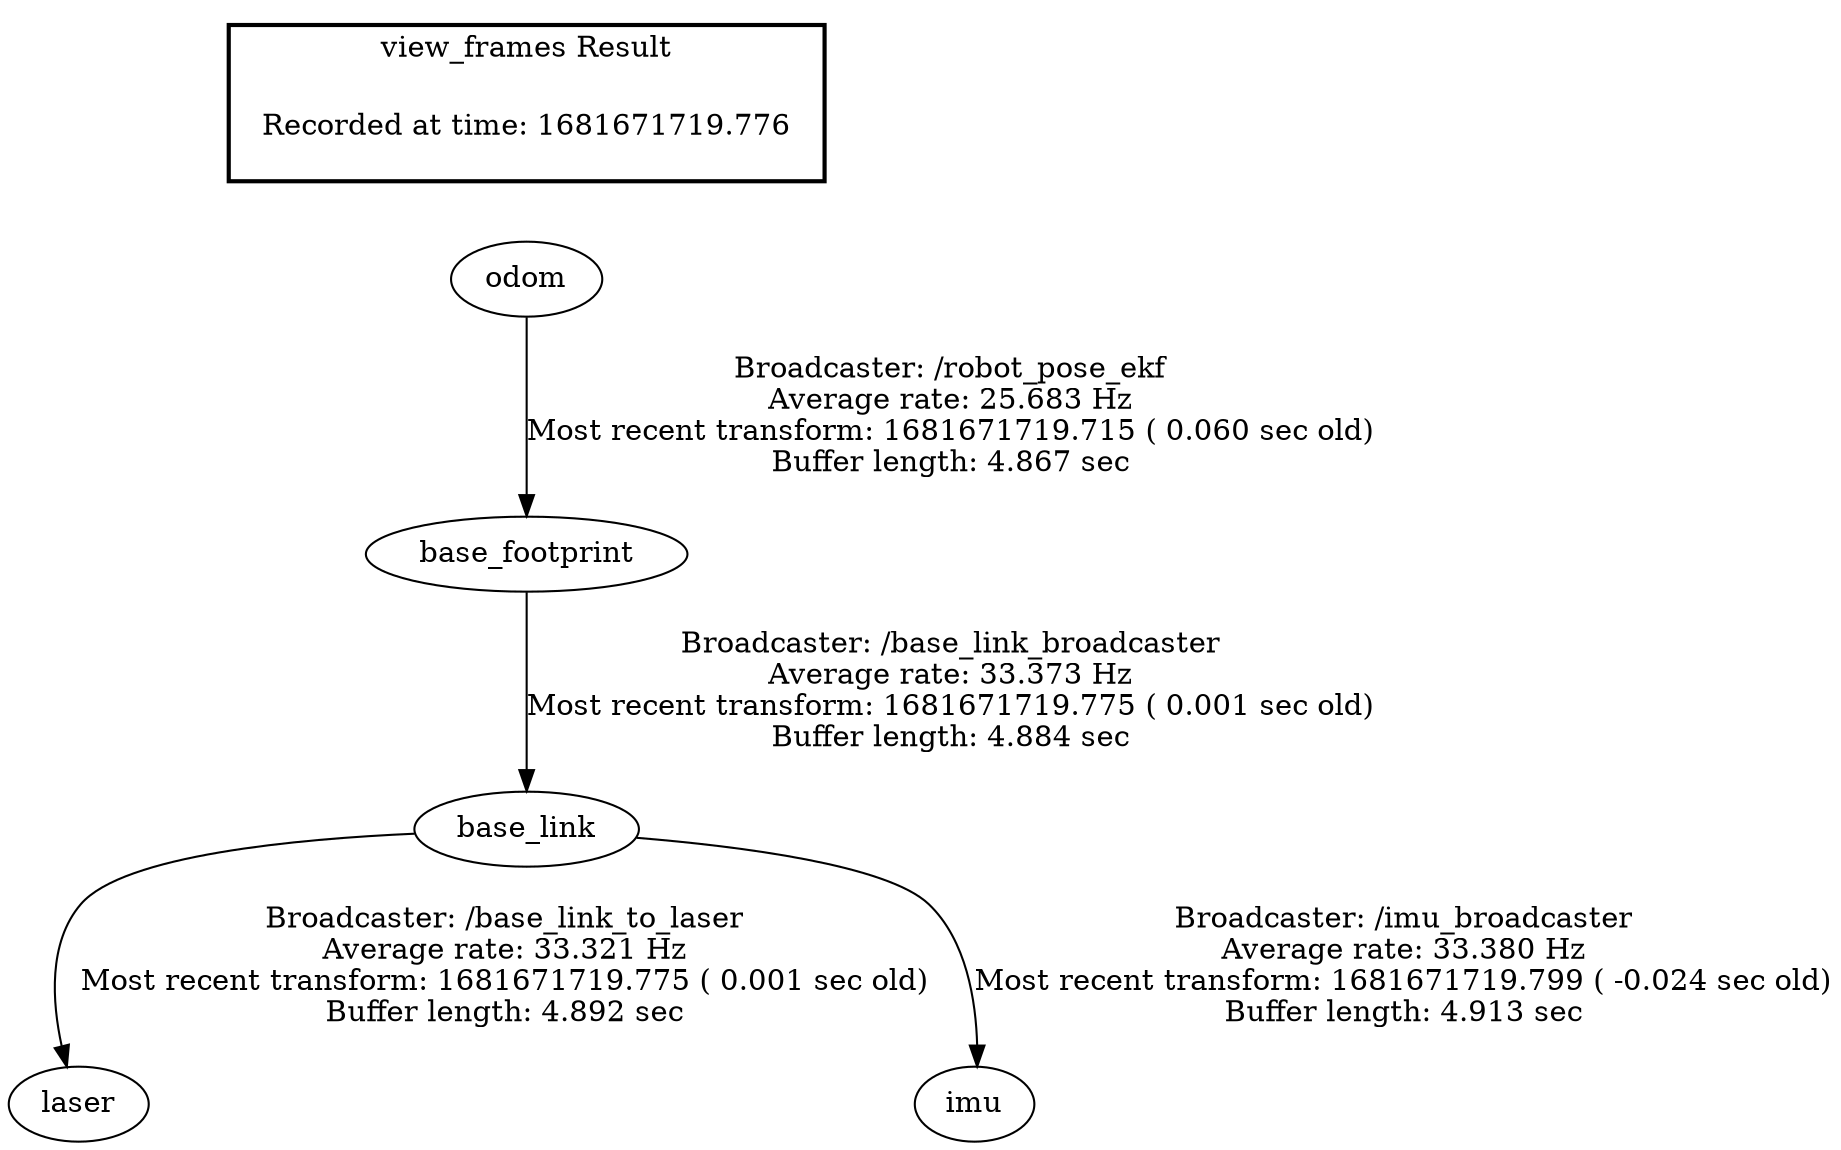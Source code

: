 digraph G {
"odom" -> "base_footprint"[label="Broadcaster: /robot_pose_ekf\nAverage rate: 25.683 Hz\nMost recent transform: 1681671719.715 ( 0.060 sec old)\nBuffer length: 4.867 sec\n"];
"base_link" -> "laser"[label="Broadcaster: /base_link_to_laser\nAverage rate: 33.321 Hz\nMost recent transform: 1681671719.775 ( 0.001 sec old)\nBuffer length: 4.892 sec\n"];
"base_footprint" -> "base_link"[label="Broadcaster: /base_link_broadcaster\nAverage rate: 33.373 Hz\nMost recent transform: 1681671719.775 ( 0.001 sec old)\nBuffer length: 4.884 sec\n"];
"base_link" -> "imu"[label="Broadcaster: /imu_broadcaster\nAverage rate: 33.380 Hz\nMost recent transform: 1681671719.799 ( -0.024 sec old)\nBuffer length: 4.913 sec\n"];
edge [style=invis];
 subgraph cluster_legend { style=bold; color=black; label ="view_frames Result";
"Recorded at time: 1681671719.776"[ shape=plaintext ] ;
 }->"odom";
}